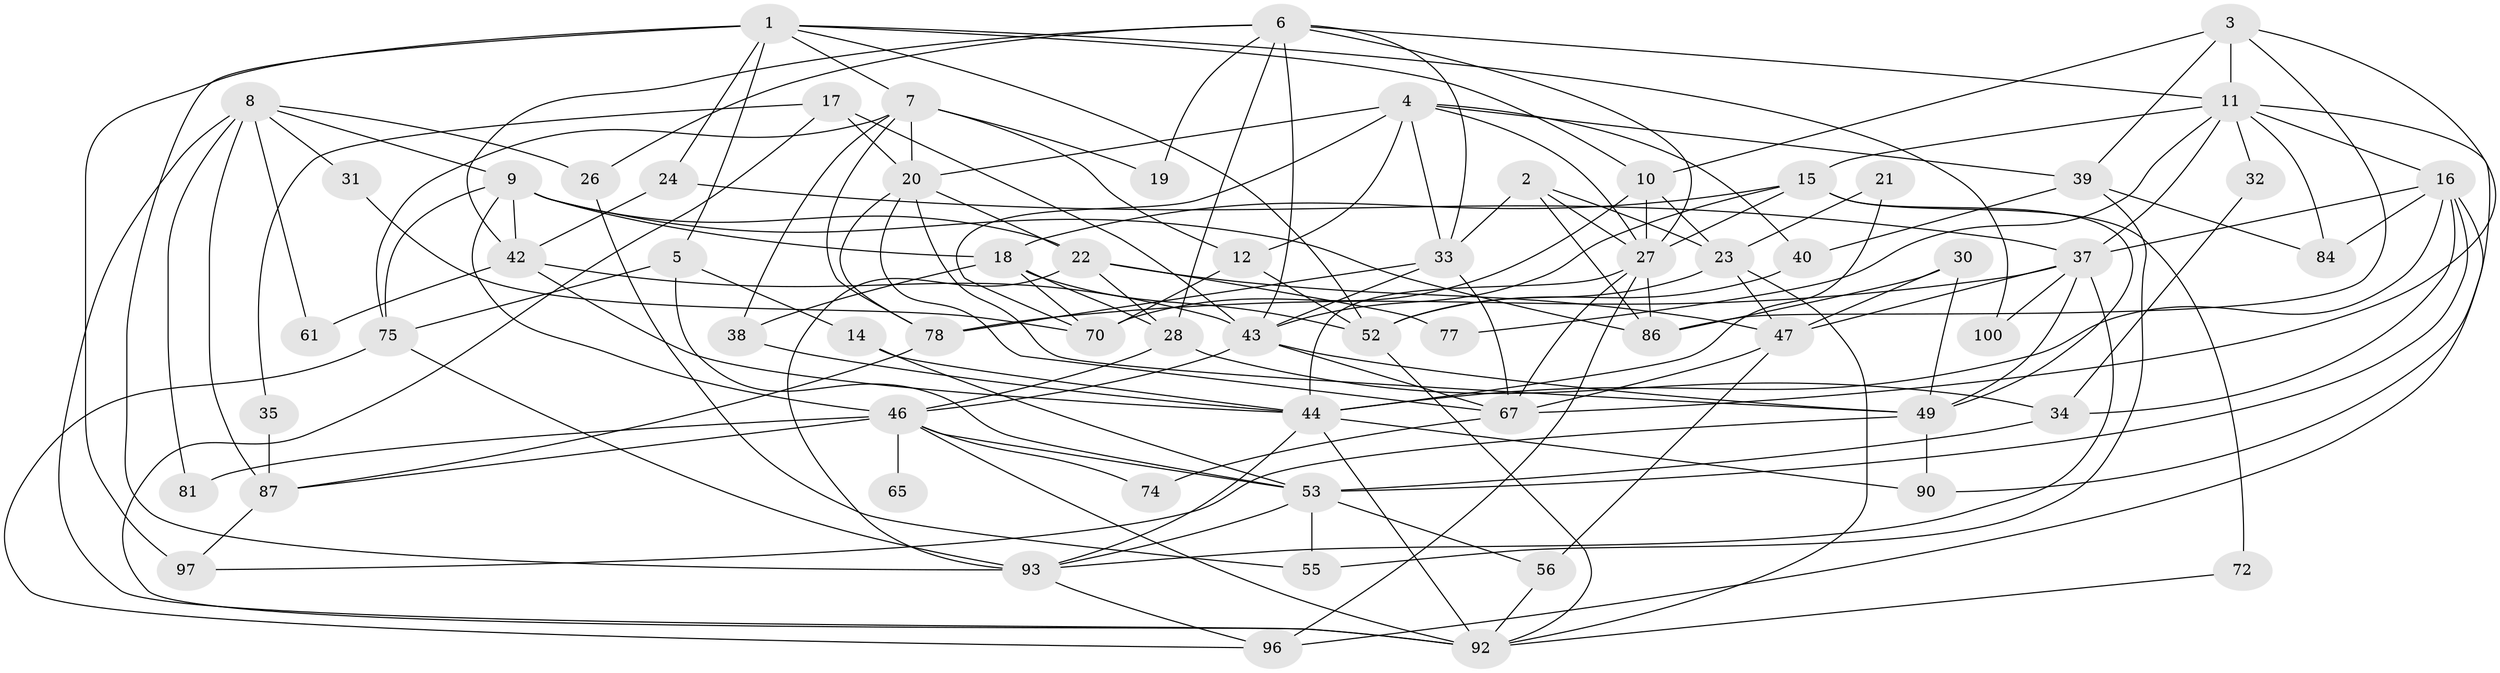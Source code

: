 // original degree distribution, {7: 0.05, 4: 0.24, 3: 0.21, 5: 0.19, 6: 0.09, 8: 0.01, 2: 0.2, 9: 0.01}
// Generated by graph-tools (version 1.1) at 2025/11/02/21/25 10:11:13]
// undirected, 65 vertices, 160 edges
graph export_dot {
graph [start="1"]
  node [color=gray90,style=filled];
  1 [super="+82"];
  2 [super="+51"];
  3 [super="+13"];
  4 [super="+85"];
  5 [super="+48"];
  6 [super="+25"];
  7 [super="+64"];
  8 [super="+91"];
  9 [super="+95"];
  10 [super="+36"];
  11 [super="+71"];
  12 [super="+62"];
  14;
  15;
  16 [super="+29"];
  17 [super="+66"];
  18 [super="+88"];
  19;
  20 [super="+89"];
  21;
  22 [super="+73"];
  23 [super="+57"];
  24;
  26;
  27 [super="+50"];
  28;
  30 [super="+41"];
  31;
  32;
  33 [super="+83"];
  34 [super="+94"];
  35;
  37 [super="+99"];
  38;
  39 [super="+58"];
  40;
  42 [super="+45"];
  43 [super="+79"];
  44 [super="+76"];
  46 [super="+68"];
  47 [super="+54"];
  49 [super="+59"];
  52 [super="+60"];
  53 [super="+63"];
  55;
  56;
  61;
  65;
  67 [super="+69"];
  70;
  72;
  74;
  75;
  77;
  78 [super="+80"];
  81;
  84;
  86;
  87;
  90;
  92 [super="+98"];
  93;
  96;
  97;
  100;
  1 -- 97 [weight=2];
  1 -- 7;
  1 -- 93;
  1 -- 100;
  1 -- 24;
  1 -- 5;
  1 -- 10;
  1 -- 52;
  2 -- 27;
  2 -- 23;
  2 -- 33;
  2 -- 86;
  3 -- 39;
  3 -- 10;
  3 -- 11;
  3 -- 67;
  3 -- 86;
  4 -- 27;
  4 -- 20;
  4 -- 40;
  4 -- 33;
  4 -- 70;
  4 -- 39;
  4 -- 12;
  5 -- 75;
  5 -- 53;
  5 -- 14;
  6 -- 19;
  6 -- 28;
  6 -- 33;
  6 -- 11;
  6 -- 42;
  6 -- 27;
  6 -- 26;
  6 -- 43;
  7 -- 20 [weight=2];
  7 -- 12;
  7 -- 75;
  7 -- 78;
  7 -- 19;
  7 -- 38;
  8 -- 9;
  8 -- 87;
  8 -- 31;
  8 -- 81;
  8 -- 26;
  8 -- 61;
  8 -- 92;
  9 -- 86;
  9 -- 18;
  9 -- 42;
  9 -- 75;
  9 -- 46;
  9 -- 22;
  10 -- 70;
  10 -- 23;
  10 -- 27;
  11 -- 84;
  11 -- 16;
  11 -- 32;
  11 -- 37;
  11 -- 77;
  11 -- 90;
  11 -- 15;
  12 -- 70 [weight=2];
  12 -- 52;
  14 -- 53;
  14 -- 44;
  15 -- 43;
  15 -- 18;
  15 -- 27;
  15 -- 49;
  15 -- 72;
  16 -- 37;
  16 -- 34;
  16 -- 84;
  16 -- 96;
  16 -- 53;
  16 -- 44;
  17 -- 92;
  17 -- 35;
  17 -- 20;
  17 -- 43;
  18 -- 28;
  18 -- 70;
  18 -- 38;
  18 -- 52;
  20 -- 67;
  20 -- 49;
  20 -- 22;
  20 -- 78;
  21 -- 44;
  21 -- 23;
  22 -- 77;
  22 -- 28;
  22 -- 93;
  22 -- 47;
  23 -- 47 [weight=2];
  23 -- 92;
  23 -- 52;
  24 -- 37;
  24 -- 42;
  26 -- 55;
  27 -- 96;
  27 -- 44;
  27 -- 86;
  27 -- 67;
  28 -- 46;
  28 -- 34;
  30 -- 49;
  30 -- 86;
  30 -- 47;
  31 -- 70;
  32 -- 34;
  33 -- 43;
  33 -- 78;
  33 -- 67;
  34 -- 53;
  35 -- 87;
  37 -- 93;
  37 -- 100;
  37 -- 49;
  37 -- 78;
  37 -- 47;
  38 -- 44;
  39 -- 55;
  39 -- 40;
  39 -- 84;
  40 -- 52;
  42 -- 43;
  42 -- 61;
  42 -- 44;
  43 -- 46;
  43 -- 67;
  43 -- 49;
  44 -- 93;
  44 -- 90;
  44 -- 92;
  46 -- 92;
  46 -- 65 [weight=2];
  46 -- 74;
  46 -- 81;
  46 -- 53;
  46 -- 87;
  47 -- 56;
  47 -- 67;
  49 -- 97;
  49 -- 90;
  52 -- 92;
  53 -- 55;
  53 -- 56;
  53 -- 93;
  56 -- 92;
  67 -- 74;
  72 -- 92;
  75 -- 93;
  75 -- 96;
  78 -- 87;
  87 -- 97;
  93 -- 96;
}
